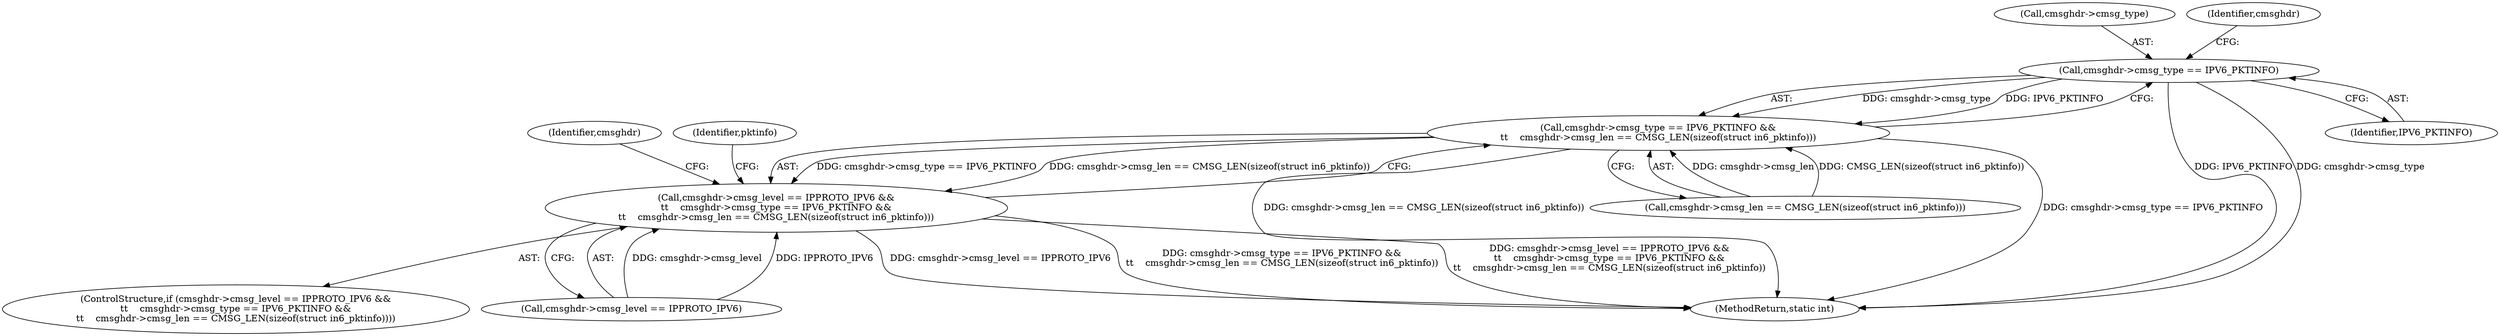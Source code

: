 digraph "0_libndp_a4892df306e0532487f1634ba6d4c6d4bb381c7f@pointer" {
"1000213" [label="(Call,cmsghdr->cmsg_type == IPV6_PKTINFO)"];
"1000212" [label="(Call,cmsghdr->cmsg_type == IPV6_PKTINFO &&\n\t\t    cmsghdr->cmsg_len == CMSG_LEN(sizeof(struct in6_pktinfo)))"];
"1000206" [label="(Call,cmsghdr->cmsg_level == IPPROTO_IPV6 &&\n\t\t    cmsghdr->cmsg_type == IPV6_PKTINFO &&\n\t\t    cmsghdr->cmsg_len == CMSG_LEN(sizeof(struct in6_pktinfo)))"];
"1000218" [label="(Call,cmsghdr->cmsg_len == CMSG_LEN(sizeof(struct in6_pktinfo)))"];
"1000214" [label="(Call,cmsghdr->cmsg_type)"];
"1000206" [label="(Call,cmsghdr->cmsg_level == IPPROTO_IPV6 &&\n\t\t    cmsghdr->cmsg_type == IPV6_PKTINFO &&\n\t\t    cmsghdr->cmsg_len == CMSG_LEN(sizeof(struct in6_pktinfo)))"];
"1000247" [label="(MethodReturn,static int)"];
"1000212" [label="(Call,cmsghdr->cmsg_type == IPV6_PKTINFO &&\n\t\t    cmsghdr->cmsg_len == CMSG_LEN(sizeof(struct in6_pktinfo)))"];
"1000205" [label="(ControlStructure,if (cmsghdr->cmsg_level == IPPROTO_IPV6 &&\n\t\t    cmsghdr->cmsg_type == IPV6_PKTINFO &&\n\t\t    cmsghdr->cmsg_len == CMSG_LEN(sizeof(struct in6_pktinfo))))"];
"1000199" [label="(Identifier,cmsghdr)"];
"1000228" [label="(Identifier,pktinfo)"];
"1000217" [label="(Identifier,IPV6_PKTINFO)"];
"1000213" [label="(Call,cmsghdr->cmsg_type == IPV6_PKTINFO)"];
"1000220" [label="(Identifier,cmsghdr)"];
"1000207" [label="(Call,cmsghdr->cmsg_level == IPPROTO_IPV6)"];
"1000213" -> "1000212"  [label="AST: "];
"1000213" -> "1000217"  [label="CFG: "];
"1000214" -> "1000213"  [label="AST: "];
"1000217" -> "1000213"  [label="AST: "];
"1000220" -> "1000213"  [label="CFG: "];
"1000212" -> "1000213"  [label="CFG: "];
"1000213" -> "1000247"  [label="DDG: IPV6_PKTINFO"];
"1000213" -> "1000247"  [label="DDG: cmsghdr->cmsg_type"];
"1000213" -> "1000212"  [label="DDG: cmsghdr->cmsg_type"];
"1000213" -> "1000212"  [label="DDG: IPV6_PKTINFO"];
"1000212" -> "1000206"  [label="AST: "];
"1000212" -> "1000218"  [label="CFG: "];
"1000218" -> "1000212"  [label="AST: "];
"1000206" -> "1000212"  [label="CFG: "];
"1000212" -> "1000247"  [label="DDG: cmsghdr->cmsg_len == CMSG_LEN(sizeof(struct in6_pktinfo))"];
"1000212" -> "1000247"  [label="DDG: cmsghdr->cmsg_type == IPV6_PKTINFO"];
"1000212" -> "1000206"  [label="DDG: cmsghdr->cmsg_type == IPV6_PKTINFO"];
"1000212" -> "1000206"  [label="DDG: cmsghdr->cmsg_len == CMSG_LEN(sizeof(struct in6_pktinfo))"];
"1000218" -> "1000212"  [label="DDG: cmsghdr->cmsg_len"];
"1000218" -> "1000212"  [label="DDG: CMSG_LEN(sizeof(struct in6_pktinfo))"];
"1000206" -> "1000205"  [label="AST: "];
"1000206" -> "1000207"  [label="CFG: "];
"1000207" -> "1000206"  [label="AST: "];
"1000228" -> "1000206"  [label="CFG: "];
"1000199" -> "1000206"  [label="CFG: "];
"1000206" -> "1000247"  [label="DDG: cmsghdr->cmsg_level == IPPROTO_IPV6"];
"1000206" -> "1000247"  [label="DDG: cmsghdr->cmsg_type == IPV6_PKTINFO &&\n\t\t    cmsghdr->cmsg_len == CMSG_LEN(sizeof(struct in6_pktinfo))"];
"1000206" -> "1000247"  [label="DDG: cmsghdr->cmsg_level == IPPROTO_IPV6 &&\n\t\t    cmsghdr->cmsg_type == IPV6_PKTINFO &&\n\t\t    cmsghdr->cmsg_len == CMSG_LEN(sizeof(struct in6_pktinfo))"];
"1000207" -> "1000206"  [label="DDG: cmsghdr->cmsg_level"];
"1000207" -> "1000206"  [label="DDG: IPPROTO_IPV6"];
}
